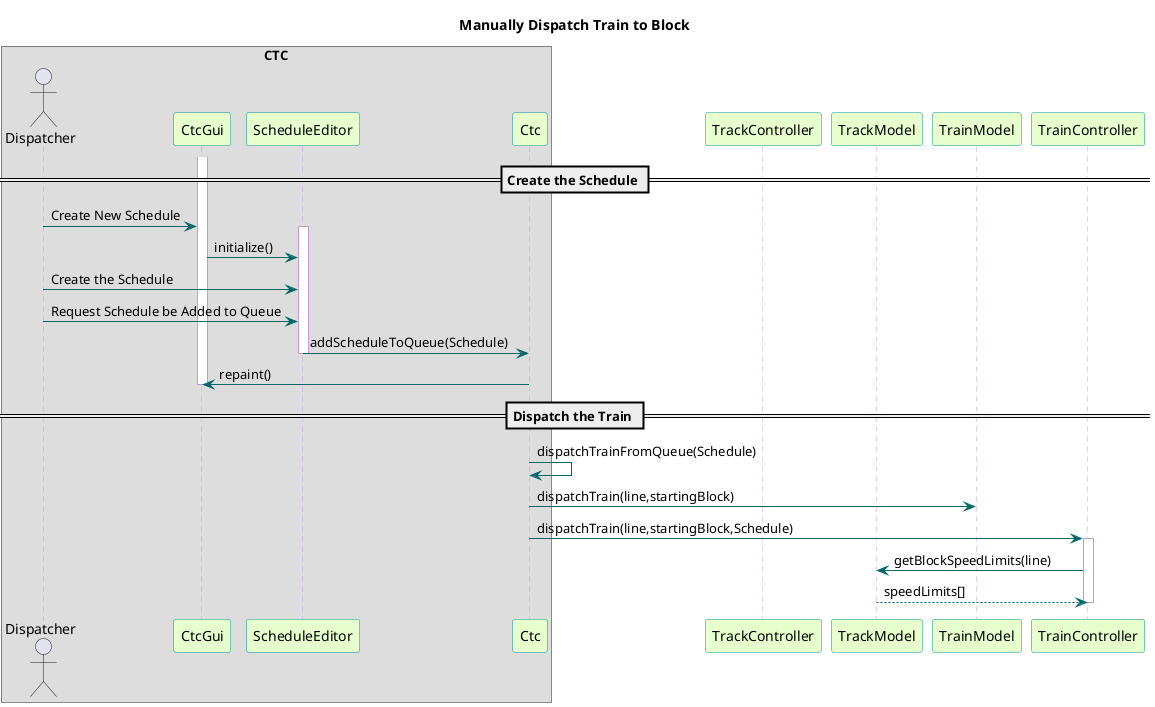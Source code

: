 @startuml

title Manually Dispatch Train to Block

skinparam sequence {
  BackgroundColor transparent
  ParticipantBackgroundColor #e6ffcc
  ParticipantBorderColor 	#049595
  PackageBorderCOlor  #049595
  ArrowColor #006666
  LifeLineBorderColor #c09cd9
}
box "CTC"
actor Dispatcher
participant CtcGui
participant ScheduleEditor
participant Ctc
end box
participant TrackController
participant TrackModel
participant TrainModel

== Create the Schedule ==
activate CtcGui
Dispatcher -> CtcGui : Create New Schedule
activate ScheduleEditor
CtcGui -> ScheduleEditor : initialize()
Dispatcher -> ScheduleEditor : Create the Schedule
Dispatcher -> ScheduleEditor : Request Schedule be Added to Queue
ScheduleEditor -> Ctc : addScheduleToQueue(Schedule)
deactivate ScheduleEditor
Ctc -> CtcGui : repaint()
deactivate CtcGui
== Dispatch the Train ==
Ctc -> Ctc : dispatchTrainFromQueue(Schedule)
Ctc -> TrainModel : dispatchTrain(line,startingBlock)
Ctc -> TrainController : dispatchTrain(line,startingBlock,Schedule)


activate TrainController
TrainController -> TrackModel : getBlockSpeedLimits(line)
TrackModel --> TrainController : speedLimits[]
deactivate TrainController

@enduml
